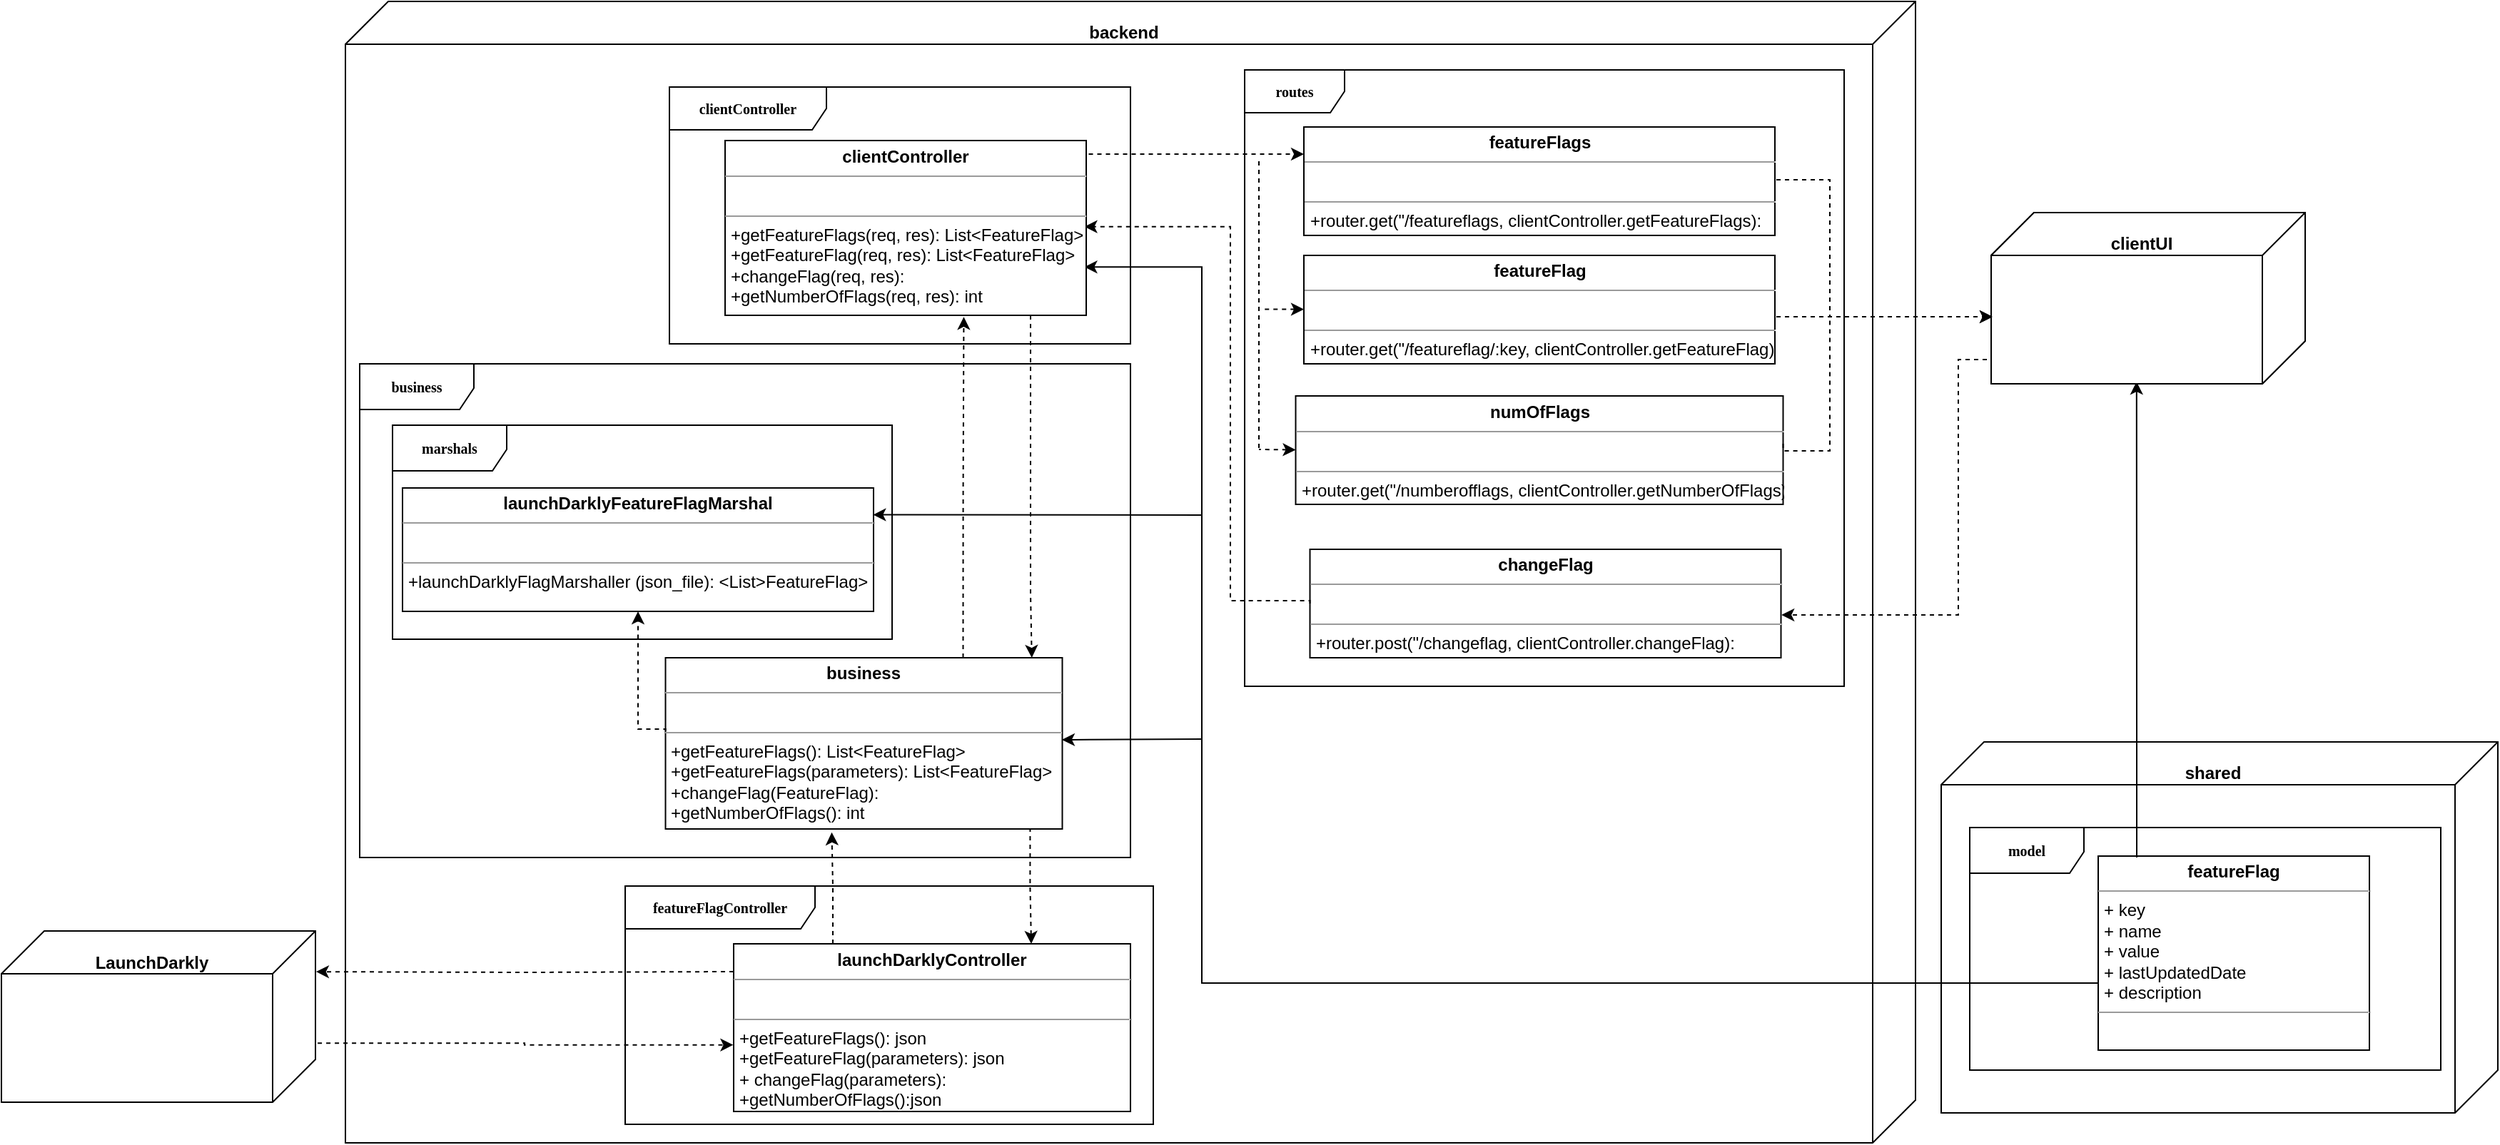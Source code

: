 <mxfile version="20.8.10" type="device"><diagram name="Page-1" id="b5b7bab2-c9e2-2cf4-8b2a-24fd1a2a6d21"><mxGraphModel dx="1829" dy="1912" grid="1" gridSize="10" guides="1" tooltips="1" connect="1" arrows="1" fold="1" page="1" pageScale="1" pageWidth="827" pageHeight="1169" background="none" math="0" shadow="0"><root><mxCell id="0"/><mxCell id="1" parent="0"/><mxCell id="P5jVWGNKjbJA06HvB7iO-76" value="&lt;font color=&quot;#000000&quot;&gt;&lt;b&gt;backend&lt;/b&gt;&lt;/font&gt;" style="verticalAlign=top;align=center;spacingTop=8;spacingLeft=2;spacingRight=12;shape=cube;size=30;direction=south;fontStyle=4;html=1;fontColor=#FFFFFF;" parent="1" vertex="1"><mxGeometry x="-250" y="-190" width="1100" height="800" as="geometry"/></mxCell><mxCell id="P5jVWGNKjbJA06HvB7iO-47" value="&lt;p style=&quot;margin:0px;margin-top:4px;text-align:center;&quot;&gt;&lt;b&gt;clientController&lt;/b&gt;&lt;/p&gt;&lt;hr size=&quot;1&quot;&gt;&lt;p style=&quot;margin:0px;margin-left:4px;&quot;&gt;&lt;font color=&quot;#ffffff&quot;&gt;+&amp;nbsp;&lt;/font&gt;&lt;/p&gt;&lt;hr size=&quot;1&quot;&gt;&lt;p style=&quot;margin:0px;margin-left:4px;&quot;&gt;+getFeatureFlags(req, res): List&amp;lt;FeatureFlag&amp;gt;&lt;br&gt;+getFeatureFlag(req, res): List&amp;lt;FeatureFlag&amp;gt;&lt;br style=&quot;border-color: var(--border-color);&quot;&gt;&lt;/p&gt;&lt;p style=&quot;border-color: var(--border-color); margin: 0px 0px 0px 4px;&quot;&gt;+changeFlag(req, res):&amp;nbsp;&lt;br style=&quot;border-color: var(--border-color);&quot;&gt;&lt;/p&gt;&lt;p style=&quot;border-color: var(--border-color); margin: 0px 0px 0px 4px;&quot;&gt;&lt;br style=&quot;border-color: var(--border-color);&quot;&gt;&lt;/p&gt;" style="verticalAlign=top;align=left;overflow=fill;fontSize=12;fontFamily=Helvetica;html=1;rounded=0;shadow=0;comic=0;labelBackgroundColor=none;strokeWidth=1" parent="1" vertex="1"><mxGeometry x="16" y="-92.5" width="253" height="103" as="geometry"/></mxCell><mxCell id="P5jVWGNKjbJA06HvB7iO-87" style="edgeStyle=orthogonalEdgeStyle;rounded=0;orthogonalLoop=1;jettySize=auto;html=1;exitX=0.919;exitY=0.992;exitDx=0;exitDy=0;entryX=0.75;entryY=0;entryDx=0;entryDy=0;dashed=1;fontColor=#000000;exitPerimeter=0;" parent="1" source="43fVsB-2SRGWmIZUiLnJ-29" target="P5jVWGNKjbJA06HvB7iO-70" edge="1"><mxGeometry relative="1" as="geometry"><mxPoint x="230.5" y="360" as="sourcePoint"/></mxGeometry></mxCell><mxCell id="P5jVWGNKjbJA06HvB7iO-88" style="edgeStyle=orthogonalEdgeStyle;rounded=0;orthogonalLoop=1;jettySize=auto;html=1;exitX=0.25;exitY=0;exitDx=0;exitDy=0;entryX=0.419;entryY=1.02;entryDx=0;entryDy=0;dashed=1;fontColor=#000000;entryPerimeter=0;" parent="1" source="P5jVWGNKjbJA06HvB7iO-70" target="43fVsB-2SRGWmIZUiLnJ-29" edge="1"><mxGeometry relative="1" as="geometry"><mxPoint x="91.5" y="360" as="targetPoint"/></mxGeometry></mxCell><mxCell id="P5jVWGNKjbJA06HvB7iO-69" value="&lt;b&gt;featureFlagController&lt;/b&gt;" style="shape=umlFrame;whiteSpace=wrap;html=1;rounded=0;shadow=0;comic=0;labelBackgroundColor=none;strokeWidth=1;fontFamily=Verdana;fontSize=10;align=center;width=133;height=30;" parent="1" vertex="1"><mxGeometry x="-54" y="430" width="370" height="167" as="geometry"/></mxCell><mxCell id="P5jVWGNKjbJA06HvB7iO-94" style="edgeStyle=orthogonalEdgeStyle;rounded=0;orthogonalLoop=1;jettySize=auto;html=1;dashed=1;fontColor=#000000;exitX=0.655;exitY=-0.007;exitDx=0;exitDy=0;exitPerimeter=0;entryX=-0.001;entryY=0.603;entryDx=0;entryDy=0;entryPerimeter=0;" parent="1" source="P5jVWGNKjbJA06HvB7iO-91" target="P5jVWGNKjbJA06HvB7iO-70" edge="1"><mxGeometry relative="1" as="geometry"><mxPoint x="-90" y="540" as="sourcePoint"/><Array as="points"/><mxPoint x="30" y="540" as="targetPoint"/></mxGeometry></mxCell><mxCell id="P5jVWGNKjbJA06HvB7iO-70" value="&lt;p style=&quot;margin:0px;margin-top:4px;text-align:center;&quot;&gt;&lt;b&gt;launchDarklyController&lt;/b&gt;&lt;/p&gt;&lt;hr size=&quot;1&quot;&gt;&lt;p style=&quot;margin:0px;margin-left:4px;&quot;&gt;&lt;font color=&quot;#ffffff&quot;&gt;+&amp;nbsp;&lt;/font&gt;&lt;/p&gt;&lt;hr size=&quot;1&quot;&gt;&lt;p style=&quot;margin:0px;margin-left:4px;&quot;&gt;+getFeatureFlags(): json&lt;/p&gt;&lt;p style=&quot;margin:0px;margin-left:4px;&quot;&gt;+getFeatureFlag(parameters): json&lt;br style=&quot;border-color: var(--border-color);&quot;&gt;+ changeFlag(parameters):&lt;/p&gt;&lt;p style=&quot;margin:0px;margin-left:4px;&quot;&gt;+getNumberOfFlags():json&lt;/p&gt;" style="verticalAlign=top;align=left;overflow=fill;fontSize=12;fontFamily=Helvetica;html=1;rounded=0;shadow=0;comic=0;labelBackgroundColor=none;strokeWidth=1" parent="1" vertex="1"><mxGeometry x="22" y="470.5" width="278" height="117.5" as="geometry"/></mxCell><mxCell id="P5jVWGNKjbJA06HvB7iO-77" value="&lt;font color=&quot;#000000&quot;&gt;&lt;b&gt;clientUI&lt;/b&gt;&lt;/font&gt;" style="verticalAlign=top;align=center;spacingTop=8;spacingLeft=2;spacingRight=12;shape=cube;size=30;direction=south;fontStyle=4;html=1;fontColor=#FFFFFF;" parent="1" vertex="1"><mxGeometry x="903" y="-42" width="220" height="120" as="geometry"/></mxCell><mxCell id="P5jVWGNKjbJA06HvB7iO-91" value="&lt;font color=&quot;#000000&quot;&gt;&lt;b&gt;LaunchDarkly&lt;/b&gt;&lt;/font&gt;" style="verticalAlign=top;align=center;spacingTop=8;spacingLeft=2;spacingRight=12;shape=cube;size=30;direction=south;fontStyle=4;html=1;fontColor=#FFFFFF;" parent="1" vertex="1"><mxGeometry x="-491" y="461.5" width="220" height="120" as="geometry"/></mxCell><mxCell id="43fVsB-2SRGWmIZUiLnJ-1" value="&lt;b&gt;routes&lt;/b&gt;" style="shape=umlFrame;whiteSpace=wrap;html=1;rounded=0;shadow=0;comic=0;labelBackgroundColor=none;strokeWidth=1;fontFamily=Verdana;fontSize=10;align=center;width=70;height=30;" parent="1" vertex="1"><mxGeometry x="380" y="-142" width="420" height="432" as="geometry"/></mxCell><mxCell id="43fVsB-2SRGWmIZUiLnJ-2" value="&lt;p style=&quot;margin:0px;margin-top:4px;text-align:center;&quot;&gt;&lt;b&gt;changeFlag&lt;/b&gt;&lt;/p&gt;&lt;hr size=&quot;1&quot;&gt;&lt;p style=&quot;margin:0px;margin-left:4px;&quot;&gt;&lt;font color=&quot;#ffffff&quot;&gt;+&amp;nbsp;&lt;/font&gt;&lt;/p&gt;&lt;hr size=&quot;1&quot;&gt;&lt;p style=&quot;margin:0px;margin-left:4px;&quot;&gt;+router.post(&quot;/changeflag, clientController.changeFlag):&amp;nbsp;&lt;br&gt;&lt;/p&gt;" style="verticalAlign=top;align=left;overflow=fill;fontSize=12;fontFamily=Helvetica;html=1;rounded=0;shadow=0;comic=0;labelBackgroundColor=none;strokeWidth=1" parent="1" vertex="1"><mxGeometry x="425.75" y="194" width="330" height="76" as="geometry"/></mxCell><mxCell id="43fVsB-2SRGWmIZUiLnJ-3" value="&lt;p style=&quot;margin:0px;margin-top:4px;text-align:center;&quot;&gt;&lt;b&gt;featureFlag&lt;/b&gt;&lt;/p&gt;&lt;hr size=&quot;1&quot;&gt;&lt;p style=&quot;margin:0px;margin-left:4px;&quot;&gt;&lt;font color=&quot;#ffffff&quot;&gt;+&amp;nbsp;&lt;/font&gt;&lt;/p&gt;&lt;hr size=&quot;1&quot;&gt;&lt;p style=&quot;margin:0px;margin-left:4px;&quot;&gt;+router.get(&quot;/featureflag/:key, clientController.getFeatureFlag):&amp;nbsp;&lt;br&gt;&lt;/p&gt;" style="verticalAlign=top;align=left;overflow=fill;fontSize=12;fontFamily=Helvetica;html=1;rounded=0;shadow=0;comic=0;labelBackgroundColor=none;strokeWidth=1" parent="1" vertex="1"><mxGeometry x="421.5" y="-12" width="330" height="76" as="geometry"/></mxCell><mxCell id="43fVsB-2SRGWmIZUiLnJ-4" value="&lt;p style=&quot;margin:0px;margin-top:4px;text-align:center;&quot;&gt;&lt;b&gt;featureFlags&lt;/b&gt;&lt;/p&gt;&lt;hr size=&quot;1&quot;&gt;&lt;p style=&quot;margin:0px;margin-left:4px;&quot;&gt;&lt;font color=&quot;#ffffff&quot;&gt;+&amp;nbsp;&lt;/font&gt;&lt;/p&gt;&lt;hr size=&quot;1&quot;&gt;&lt;p style=&quot;margin:0px;margin-left:4px;&quot;&gt;+router.get(&quot;/featureflags, clientController.getFeatureFlags):&amp;nbsp;&lt;br&gt;&lt;/p&gt;" style="verticalAlign=top;align=left;overflow=fill;fontSize=12;fontFamily=Helvetica;html=1;rounded=0;shadow=0;comic=0;labelBackgroundColor=none;strokeWidth=1" parent="1" vertex="1"><mxGeometry x="421.5" y="-102" width="330" height="76" as="geometry"/></mxCell><mxCell id="43fVsB-2SRGWmIZUiLnJ-5" value="&lt;font color=&quot;#000000&quot;&gt;&lt;b&gt;shared&lt;/b&gt;&lt;/font&gt;" style="verticalAlign=top;align=center;spacingTop=8;spacingLeft=2;spacingRight=12;shape=cube;size=30;direction=south;fontStyle=4;html=1;fontColor=#FFFFFF;" parent="1" vertex="1"><mxGeometry x="868" y="329" width="390" height="260" as="geometry"/></mxCell><mxCell id="43fVsB-2SRGWmIZUiLnJ-6" value="&lt;b&gt;model&lt;/b&gt;" style="shape=umlFrame;whiteSpace=wrap;html=1;rounded=0;shadow=0;comic=0;labelBackgroundColor=none;strokeWidth=1;fontFamily=Verdana;fontSize=10;align=center;width=80;height=32;" parent="1" vertex="1"><mxGeometry x="888" y="389" width="330" height="170" as="geometry"/></mxCell><mxCell id="43fVsB-2SRGWmIZUiLnJ-7" value="&lt;p style=&quot;margin:0px;margin-top:4px;text-align:center;&quot;&gt;&lt;b&gt;featureFlag&lt;/b&gt;&lt;/p&gt;&lt;hr size=&quot;1&quot;&gt;&lt;p style=&quot;margin:0px;margin-left:4px;&quot;&gt;+ key&lt;/p&gt;&lt;p style=&quot;margin:0px;margin-left:4px;&quot;&gt;+ name&lt;/p&gt;&lt;p style=&quot;margin:0px;margin-left:4px;&quot;&gt;+ value&lt;/p&gt;&lt;p style=&quot;margin:0px;margin-left:4px;&quot;&gt;+ lastUpdatedDate&lt;/p&gt;&lt;p style=&quot;margin:0px;margin-left:4px;&quot;&gt;+ description&amp;nbsp;&lt;/p&gt;&lt;hr size=&quot;1&quot;&gt;&lt;p style=&quot;margin:0px;margin-left:4px;&quot;&gt;&lt;br&gt;&lt;/p&gt;" style="verticalAlign=top;align=left;overflow=fill;fontSize=12;fontFamily=Helvetica;html=1;rounded=0;shadow=0;comic=0;labelBackgroundColor=none;strokeWidth=1" parent="1" vertex="1"><mxGeometry x="978" y="409" width="190" height="136" as="geometry"/></mxCell><mxCell id="43fVsB-2SRGWmIZUiLnJ-9" style="edgeStyle=orthogonalEdgeStyle;rounded=0;orthogonalLoop=1;jettySize=auto;html=1;exitX=0;exitY=0.5;exitDx=0;exitDy=0;dashed=1;fontColor=#000000;entryX=0.995;entryY=0.586;entryDx=0;entryDy=0;entryPerimeter=0;" parent="1" source="43fVsB-2SRGWmIZUiLnJ-2" target="P5jVWGNKjbJA06HvB7iO-47" edge="1"><mxGeometry relative="1" as="geometry"><mxPoint x="310" y="112.55" as="targetPoint"/><mxPoint x="422" y="112.8" as="sourcePoint"/><Array as="points"><mxPoint x="426" y="230"/><mxPoint x="370" y="230"/><mxPoint x="370" y="-32"/></Array></mxGeometry></mxCell><mxCell id="43fVsB-2SRGWmIZUiLnJ-10" style="edgeStyle=orthogonalEdgeStyle;rounded=0;orthogonalLoop=1;jettySize=auto;html=1;dashed=1;fontColor=#000000;entryX=0;entryY=0.25;entryDx=0;entryDy=0;" parent="1" target="43fVsB-2SRGWmIZUiLnJ-4" edge="1"><mxGeometry relative="1" as="geometry"><mxPoint x="269" y="-78.75" as="sourcePoint"/><mxPoint x="380" y="-79" as="targetPoint"/><Array as="points"><mxPoint x="269" y="-83"/></Array></mxGeometry></mxCell><mxCell id="43fVsB-2SRGWmIZUiLnJ-15" style="edgeStyle=orthogonalEdgeStyle;rounded=0;orthogonalLoop=1;jettySize=auto;html=1;dashed=1;fontColor=#000000;entryX=0;entryY=0.25;entryDx=0;entryDy=0;exitX=1;exitY=0.5;exitDx=0;exitDy=0;" parent="1" source="43fVsB-2SRGWmIZUiLnJ-3" edge="1"><mxGeometry relative="1" as="geometry"><mxPoint x="751.5" y="-27.87" as="sourcePoint"/><mxPoint x="904" y="31" as="targetPoint"/><Array as="points"><mxPoint x="752" y="31"/></Array></mxGeometry></mxCell><mxCell id="43fVsB-2SRGWmIZUiLnJ-20" style="edgeStyle=orthogonalEdgeStyle;rounded=0;orthogonalLoop=1;jettySize=auto;html=1;entryX=0.988;entryY=0.605;entryDx=0;entryDy=0;fontColor=#000000;entryPerimeter=0;" parent="1" edge="1"><mxGeometry relative="1" as="geometry"><mxPoint x="1005" y="410" as="sourcePoint"/><mxPoint x="1004.9" y="76.56" as="targetPoint"/><Array as="points"><mxPoint x="1005" y="320"/><mxPoint x="1005" y="320"/></Array></mxGeometry></mxCell><mxCell id="43fVsB-2SRGWmIZUiLnJ-21" style="edgeStyle=orthogonalEdgeStyle;rounded=0;orthogonalLoop=1;jettySize=auto;html=1;exitX=0;exitY=0.25;exitDx=0;exitDy=0;entryX=0.995;entryY=0.86;entryDx=0;entryDy=0;fontColor=#000000;entryPerimeter=0;" parent="1" source="43fVsB-2SRGWmIZUiLnJ-7" target="P5jVWGNKjbJA06HvB7iO-47" edge="1"><mxGeometry relative="1" as="geometry"><mxPoint x="589.75" y="565.5" as="sourcePoint"/><mxPoint x="590.75" y="340.42" as="targetPoint"/><Array as="points"><mxPoint x="978" y="498"/><mxPoint x="350" y="498"/><mxPoint x="350" y="-4"/></Array></mxGeometry></mxCell><mxCell id="43fVsB-2SRGWmIZUiLnJ-26" value="&lt;b&gt;marshals&lt;/b&gt;" style="shape=umlFrame;whiteSpace=wrap;html=1;rounded=0;shadow=0;comic=0;labelBackgroundColor=none;strokeWidth=1;fontFamily=Verdana;fontSize=10;align=center;width=80;height=32;" parent="1" vertex="1"><mxGeometry x="-217" y="107" width="350" height="150" as="geometry"/></mxCell><mxCell id="43fVsB-2SRGWmIZUiLnJ-28" value="&lt;b&gt;business&lt;/b&gt;" style="shape=umlFrame;whiteSpace=wrap;html=1;rounded=0;shadow=0;comic=0;labelBackgroundColor=none;strokeWidth=1;fontFamily=Verdana;fontSize=10;align=center;width=80;height=32;" parent="1" vertex="1"><mxGeometry x="-240" y="64" width="540" height="346" as="geometry"/></mxCell><mxCell id="43fVsB-2SRGWmIZUiLnJ-29" value="&lt;p style=&quot;margin:0px;margin-top:4px;text-align:center;&quot;&gt;&lt;b&gt;business&lt;/b&gt;&lt;/p&gt;&lt;hr size=&quot;1&quot;&gt;&lt;p style=&quot;margin:0px;margin-left:4px;&quot;&gt;&lt;font color=&quot;#ffffff&quot;&gt;+&amp;nbsp;&lt;/font&gt;&lt;/p&gt;&lt;hr size=&quot;1&quot;&gt;&lt;p style=&quot;margin:0px;margin-left:4px;&quot;&gt;+getFeatureFlags(): List&amp;lt;FeatureFlag&amp;gt;&lt;br&gt;+getFeatureFlags(parameters): List&amp;lt;FeatureFlag&amp;gt;&lt;br style=&quot;border-color: var(--border-color);&quot;&gt;&lt;/p&gt;&lt;p style=&quot;margin:0px;margin-left:4px;&quot;&gt;+changeFlag&lt;span style=&quot;background-color: initial;&quot;&gt;(FeatureFlag):&lt;/span&gt;&lt;/p&gt;&lt;p style=&quot;margin:0px;margin-left:4px;&quot;&gt;&lt;span style=&quot;background-color: initial;&quot;&gt;+getNumberOfFlags(): int&lt;/span&gt;&lt;/p&gt;" style="verticalAlign=top;align=left;overflow=fill;fontSize=12;fontFamily=Helvetica;html=1;rounded=0;shadow=0;comic=0;labelBackgroundColor=none;strokeWidth=1" parent="1" vertex="1"><mxGeometry x="-25.75" y="270" width="278" height="120" as="geometry"/></mxCell><mxCell id="43fVsB-2SRGWmIZUiLnJ-34" value="&lt;b&gt;clientController&lt;/b&gt;" style="shape=umlFrame;whiteSpace=wrap;html=1;rounded=0;shadow=0;comic=0;labelBackgroundColor=none;strokeWidth=1;fontFamily=Verdana;fontSize=10;align=center;width=110;height=30;" parent="1" vertex="1"><mxGeometry x="-23" y="-130" width="323" height="180" as="geometry"/></mxCell><mxCell id="43fVsB-2SRGWmIZUiLnJ-36" value="&lt;p style=&quot;margin:0px;margin-top:4px;text-align:center;&quot;&gt;&lt;b&gt;clientController&lt;/b&gt;&lt;/p&gt;&lt;hr size=&quot;1&quot;&gt;&lt;p style=&quot;margin:0px;margin-left:4px;&quot;&gt;&lt;font color=&quot;#ffffff&quot;&gt;+&amp;nbsp;&lt;/font&gt;&lt;/p&gt;&lt;hr size=&quot;1&quot;&gt;&lt;p style=&quot;margin:0px;margin-left:4px;&quot;&gt;+getFeatureFlags(req, res): List&amp;lt;FeatureFlag&amp;gt;&lt;br&gt;+getFeatureFlag(req, res): List&amp;lt;FeatureFlag&amp;gt;&lt;br style=&quot;border-color: var(--border-color);&quot;&gt;&lt;/p&gt;&lt;p style=&quot;border-color: var(--border-color); margin: 0px 0px 0px 4px;&quot;&gt;+changeFlag(req, res):&amp;nbsp;&lt;br style=&quot;border-color: var(--border-color);&quot;&gt;&lt;/p&gt;&lt;p style=&quot;border-color: var(--border-color); margin: 0px 0px 0px 4px;&quot;&gt;+getNumberOfFlags(req, res): int&lt;/p&gt;&lt;p style=&quot;border-color: var(--border-color); margin: 0px 0px 0px 4px;&quot;&gt;&lt;br style=&quot;border-color: var(--border-color);&quot;&gt;&lt;/p&gt;" style="verticalAlign=top;align=left;overflow=fill;fontSize=12;fontFamily=Helvetica;html=1;rounded=0;shadow=0;comic=0;labelBackgroundColor=none;strokeWidth=1" parent="1" vertex="1"><mxGeometry x="16" y="-92.5" width="253" height="122.5" as="geometry"/></mxCell><mxCell id="43fVsB-2SRGWmIZUiLnJ-38" value="&lt;font color=&quot;#000000&quot;&gt;&lt;b&gt;clientUI&lt;/b&gt;&lt;/font&gt;" style="verticalAlign=top;align=center;spacingTop=8;spacingLeft=2;spacingRight=12;shape=cube;size=30;direction=south;fontStyle=4;html=1;fontColor=#FFFFFF;" parent="1" vertex="1"><mxGeometry x="903" y="-42" width="220" height="120" as="geometry"/></mxCell><mxCell id="43fVsB-2SRGWmIZUiLnJ-39" value="&lt;p style=&quot;margin:0px;margin-top:4px;text-align:center;&quot;&gt;&lt;b&gt;featureFlag&lt;/b&gt;&lt;/p&gt;&lt;hr size=&quot;1&quot;&gt;&lt;p style=&quot;margin:0px;margin-left:4px;&quot;&gt;&lt;font color=&quot;#ffffff&quot;&gt;+&amp;nbsp;&lt;/font&gt;&lt;/p&gt;&lt;hr size=&quot;1&quot;&gt;&lt;p style=&quot;margin:0px;margin-left:4px;&quot;&gt;+router.get(&quot;/featureflag/:key, clientController.getFeatureFlag):&amp;nbsp;&lt;br&gt;&lt;/p&gt;" style="verticalAlign=top;align=left;overflow=fill;fontSize=12;fontFamily=Helvetica;html=1;rounded=0;shadow=0;comic=0;labelBackgroundColor=none;strokeWidth=1" parent="1" vertex="1"><mxGeometry x="421.5" y="-12" width="330" height="76" as="geometry"/></mxCell><mxCell id="43fVsB-2SRGWmIZUiLnJ-40" value="&lt;p style=&quot;margin:0px;margin-top:4px;text-align:center;&quot;&gt;&lt;b&gt;featureFlags&lt;/b&gt;&lt;/p&gt;&lt;hr size=&quot;1&quot;&gt;&lt;p style=&quot;margin:0px;margin-left:4px;&quot;&gt;&lt;font color=&quot;#ffffff&quot;&gt;+&amp;nbsp;&lt;/font&gt;&lt;/p&gt;&lt;hr size=&quot;1&quot;&gt;&lt;p style=&quot;margin:0px;margin-left:4px;&quot;&gt;+router.get(&quot;/featureflags, clientController.getFeatureFlags):&amp;nbsp;&lt;br&gt;&lt;/p&gt;" style="verticalAlign=top;align=left;overflow=fill;fontSize=12;fontFamily=Helvetica;html=1;rounded=0;shadow=0;comic=0;labelBackgroundColor=none;strokeWidth=1" parent="1" vertex="1"><mxGeometry x="421.5" y="-102" width="330" height="76" as="geometry"/></mxCell><mxCell id="43fVsB-2SRGWmIZUiLnJ-43" style="edgeStyle=orthogonalEdgeStyle;rounded=0;orthogonalLoop=1;jettySize=auto;html=1;dashed=1;fontColor=#000000;entryX=1.001;entryY=0.595;entryDx=0;entryDy=0;entryPerimeter=0;" parent="1" target="43fVsB-2SRGWmIZUiLnJ-2" edge="1"><mxGeometry relative="1" as="geometry"><mxPoint x="752" y="101" as="targetPoint"/><mxPoint x="900" y="61" as="sourcePoint"/><Array as="points"><mxPoint x="880" y="61"/><mxPoint x="880" y="240"/><mxPoint x="756" y="240"/></Array></mxGeometry></mxCell><mxCell id="43fVsB-2SRGWmIZUiLnJ-45" style="edgeStyle=orthogonalEdgeStyle;rounded=0;orthogonalLoop=1;jettySize=auto;html=1;dashed=1;fontColor=#000000;entryX=0;entryY=0.25;entryDx=0;entryDy=0;exitX=1;exitY=0.5;exitDx=0;exitDy=0;" parent="1" source="43fVsB-2SRGWmIZUiLnJ-39" edge="1"><mxGeometry relative="1" as="geometry"><mxPoint x="751.5" y="-27.87" as="sourcePoint"/><mxPoint x="904" y="31" as="targetPoint"/><Array as="points"><mxPoint x="752" y="31"/></Array></mxGeometry></mxCell><mxCell id="p2sJ3vb3mvQeWBGrOh0u-1" value="&lt;p style=&quot;margin:0px;margin-top:4px;text-align:center;&quot;&gt;&lt;b&gt;numOfFlags&lt;/b&gt;&lt;/p&gt;&lt;hr size=&quot;1&quot;&gt;&lt;p style=&quot;margin:0px;margin-left:4px;&quot;&gt;&lt;font color=&quot;#ffffff&quot;&gt;+&amp;nbsp;&lt;/font&gt;&lt;/p&gt;&lt;hr size=&quot;1&quot;&gt;&lt;p style=&quot;margin:0px;margin-left:4px;&quot;&gt;+router.get(&quot;/numberofflags, clientController.getNumberOfFlags):&amp;nbsp;&lt;br&gt;&lt;/p&gt;" style="verticalAlign=top;align=left;overflow=fill;fontSize=12;fontFamily=Helvetica;html=1;rounded=0;shadow=0;comic=0;labelBackgroundColor=none;strokeWidth=1" parent="1" vertex="1"><mxGeometry x="415.75" y="86.5" width="341.5" height="76" as="geometry"/></mxCell><mxCell id="43fVsB-2SRGWmIZUiLnJ-27" value="&lt;p style=&quot;margin:0px;margin-top:4px;text-align:center;&quot;&gt;&lt;b&gt;launchDarklyFeatureFlagMarshal&lt;/b&gt;&lt;br&gt;&lt;/p&gt;&lt;hr size=&quot;1&quot;&gt;&lt;p style=&quot;margin:0px;margin-left:4px;&quot;&gt;&lt;font color=&quot;#ffffff&quot;&gt;+&amp;nbsp;&lt;/font&gt;&lt;/p&gt;&lt;hr size=&quot;1&quot;&gt;&lt;p style=&quot;margin:0px;margin-left:4px;&quot;&gt;+launchDarklyFlagMarshaller (json_file): &amp;lt;List&amp;gt;FeatureFlag&amp;gt;&lt;/p&gt;" style="verticalAlign=top;align=left;overflow=fill;fontSize=12;fontFamily=Helvetica;html=1;rounded=0;shadow=0;comic=0;labelBackgroundColor=none;strokeWidth=1" parent="1" vertex="1"><mxGeometry x="-210" y="151" width="330" height="86.5" as="geometry"/></mxCell><mxCell id="p2sJ3vb3mvQeWBGrOh0u-10" style="edgeStyle=orthogonalEdgeStyle;rounded=0;orthogonalLoop=1;jettySize=auto;html=1;exitX=0;exitY=0.25;exitDx=0;exitDy=0;dashed=1;fontColor=#000000;" parent="1" target="43fVsB-2SRGWmIZUiLnJ-27" edge="1"><mxGeometry relative="1" as="geometry"><mxPoint x="-194.89" y="321.26" as="targetPoint"/><mxPoint x="-25.75" y="321.43" as="sourcePoint"/><Array as="points"><mxPoint x="-26" y="320"/><mxPoint x="-45" y="320"/></Array></mxGeometry></mxCell><mxCell id="p2sJ3vb3mvQeWBGrOh0u-12" style="edgeStyle=orthogonalEdgeStyle;rounded=0;orthogonalLoop=1;jettySize=auto;html=1;entryX=0.75;entryY=0;entryDx=0;entryDy=0;dashed=1;fontColor=#000000;" parent="1" source="43fVsB-2SRGWmIZUiLnJ-36" edge="1"><mxGeometry relative="1" as="geometry"><mxPoint x="230.112" y="179.676" as="sourcePoint"/><mxPoint x="230.88" y="270" as="targetPoint"/><Array as="points"><mxPoint x="230" y="225"/><mxPoint x="231" y="225"/></Array></mxGeometry></mxCell><mxCell id="p2sJ3vb3mvQeWBGrOh0u-13" style="edgeStyle=orthogonalEdgeStyle;rounded=0;orthogonalLoop=1;jettySize=auto;html=1;exitX=0.75;exitY=0;exitDx=0;exitDy=0;dashed=1;fontColor=#000000;entryX=0.661;entryY=1.009;entryDx=0;entryDy=0;entryPerimeter=0;" parent="1" source="43fVsB-2SRGWmIZUiLnJ-29" target="43fVsB-2SRGWmIZUiLnJ-36" edge="1"><mxGeometry relative="1" as="geometry"><mxPoint x="183" y="163" as="targetPoint"/><mxPoint x="179.97" y="249.94" as="sourcePoint"/><Array as="points"/></mxGeometry></mxCell><mxCell id="p2sJ3vb3mvQeWBGrOh0u-14" value="" style="endArrow=classic;html=1;rounded=0;entryX=0.999;entryY=0.479;entryDx=0;entryDy=0;entryPerimeter=0;" parent="1" target="43fVsB-2SRGWmIZUiLnJ-29" edge="1"><mxGeometry width="50" height="50" relative="1" as="geometry"><mxPoint x="350" y="327" as="sourcePoint"/><mxPoint x="330" y="260" as="targetPoint"/></mxGeometry></mxCell><mxCell id="p2sJ3vb3mvQeWBGrOh0u-19" value="" style="endArrow=none;dashed=1;html=1;rounded=0;" parent="1" edge="1"><mxGeometry width="50" height="50" relative="1" as="geometry"><mxPoint x="390" y="123" as="sourcePoint"/><mxPoint x="390" y="-80" as="targetPoint"/></mxGeometry></mxCell><mxCell id="p2sJ3vb3mvQeWBGrOh0u-23" value="" style="endArrow=none;dashed=1;html=1;rounded=0;startArrow=classic;startFill=1;" parent="1" edge="1"><mxGeometry width="50" height="50" relative="1" as="geometry"><mxPoint x="421.5" y="25.76" as="sourcePoint"/><mxPoint x="391.5" y="25.76" as="targetPoint"/></mxGeometry></mxCell><mxCell id="p2sJ3vb3mvQeWBGrOh0u-24" value="" style="endArrow=none;dashed=1;html=1;rounded=0;startArrow=classic;startFill=1;" parent="1" edge="1"><mxGeometry width="50" height="50" relative="1" as="geometry"><mxPoint x="415.75" y="124.26" as="sourcePoint"/><mxPoint x="390" y="124" as="targetPoint"/></mxGeometry></mxCell><mxCell id="p2sJ3vb3mvQeWBGrOh0u-25" style="edgeStyle=orthogonalEdgeStyle;rounded=0;orthogonalLoop=1;jettySize=auto;html=1;dashed=1;fontColor=#000000;exitX=1;exitY=0.5;exitDx=0;exitDy=0;endArrow=none;endFill=0;" parent="1" edge="1"><mxGeometry relative="1" as="geometry"><mxPoint x="751.5" y="-70" as="sourcePoint"/><mxPoint x="790" y="30" as="targetPoint"/><Array as="points"><mxPoint x="752" y="-65"/><mxPoint x="790" y="-65"/><mxPoint x="790" y="30"/></Array></mxGeometry></mxCell><mxCell id="p2sJ3vb3mvQeWBGrOh0u-27" style="edgeStyle=orthogonalEdgeStyle;rounded=0;orthogonalLoop=1;jettySize=auto;html=1;dashed=1;fontColor=#000000;exitX=1;exitY=0.5;exitDx=0;exitDy=0;endArrow=none;endFill=0;" parent="1" edge="1"><mxGeometry relative="1" as="geometry"><mxPoint x="757.25" y="120" as="sourcePoint"/><mxPoint x="790" y="30" as="targetPoint"/><Array as="points"><mxPoint x="757" y="125"/><mxPoint x="790" y="125"/></Array></mxGeometry></mxCell><mxCell id="p2sJ3vb3mvQeWBGrOh0u-30" style="edgeStyle=orthogonalEdgeStyle;rounded=0;orthogonalLoop=1;jettySize=auto;html=1;dashed=1;fontColor=#000000;entryX=0.238;entryY=-0.002;entryDx=0;entryDy=0;exitX=0.655;exitY=-0.007;exitDx=0;exitDy=0;exitPerimeter=0;entryPerimeter=0;" parent="1" target="P5jVWGNKjbJA06HvB7iO-91" edge="1"><mxGeometry relative="1" as="geometry"><mxPoint x="22.002" y="490.0" as="sourcePoint"/><Array as="points"/><mxPoint x="-261.18" y="490.05" as="targetPoint"/></mxGeometry></mxCell><mxCell id="p2sJ3vb3mvQeWBGrOh0u-32" value="" style="endArrow=classic;html=1;rounded=0;entryX=0.999;entryY=0.217;entryDx=0;entryDy=0;entryPerimeter=0;" parent="1" target="43fVsB-2SRGWmIZUiLnJ-27" edge="1"><mxGeometry width="50" height="50" relative="1" as="geometry"><mxPoint x="350" y="170" as="sourcePoint"/><mxPoint x="252.252" y="174.77" as="targetPoint"/></mxGeometry></mxCell></root></mxGraphModel></diagram></mxfile>